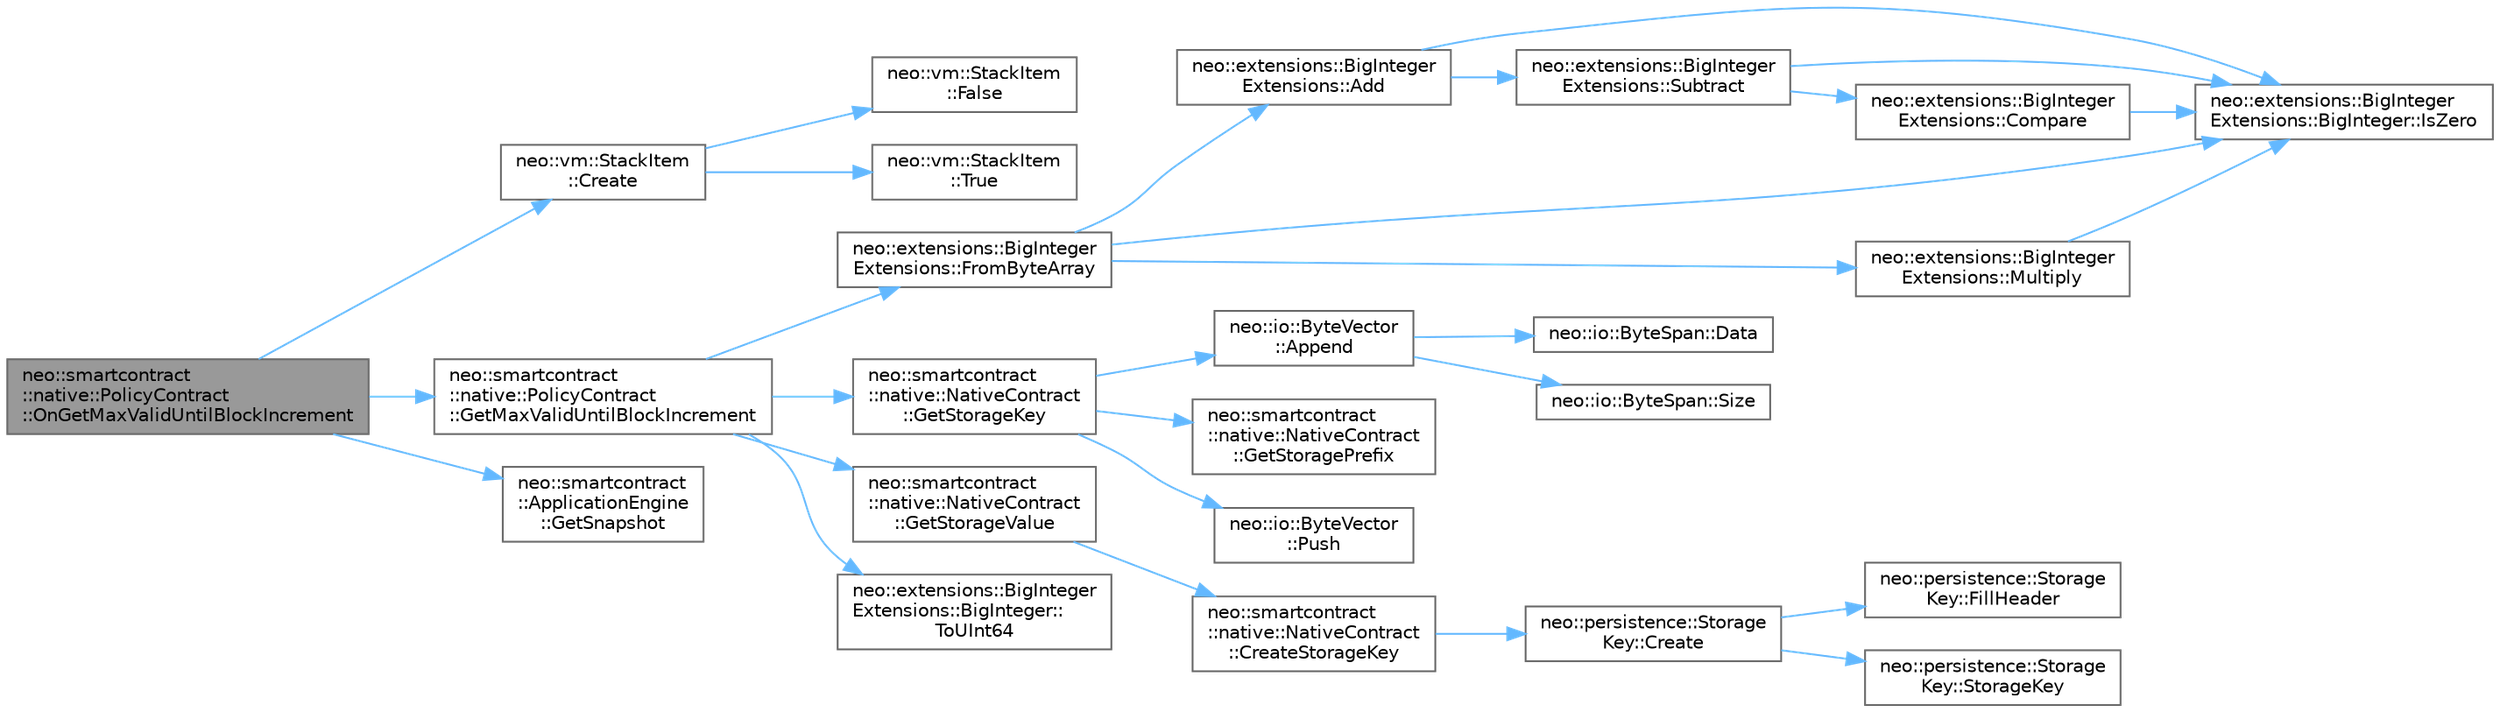 digraph "neo::smartcontract::native::PolicyContract::OnGetMaxValidUntilBlockIncrement"
{
 // LATEX_PDF_SIZE
  bgcolor="transparent";
  edge [fontname=Helvetica,fontsize=10,labelfontname=Helvetica,labelfontsize=10];
  node [fontname=Helvetica,fontsize=10,shape=box,height=0.2,width=0.4];
  rankdir="LR";
  Node1 [id="Node000001",label="neo::smartcontract\l::native::PolicyContract\l::OnGetMaxValidUntilBlockIncrement",height=0.2,width=0.4,color="gray40", fillcolor="grey60", style="filled", fontcolor="black",tooltip="Handles the getMaxValidUntilBlockIncrement method."];
  Node1 -> Node2 [id="edge1_Node000001_Node000002",color="steelblue1",style="solid",tooltip=" "];
  Node2 [id="Node000002",label="neo::vm::StackItem\l::Create",height=0.2,width=0.4,color="grey40", fillcolor="white", style="filled",URL="$classneo_1_1vm_1_1_stack_item.html#a1d67a8c02d58d56410378b997c2e7855",tooltip="Creates a primitive stack item."];
  Node2 -> Node3 [id="edge2_Node000002_Node000003",color="steelblue1",style="solid",tooltip=" "];
  Node3 [id="Node000003",label="neo::vm::StackItem\l::False",height=0.2,width=0.4,color="grey40", fillcolor="white", style="filled",URL="$classneo_1_1vm_1_1_stack_item.html#a759c1a70f6481936eb089083a5fa2d4e",tooltip="Gets the false stack item."];
  Node2 -> Node4 [id="edge3_Node000002_Node000004",color="steelblue1",style="solid",tooltip=" "];
  Node4 [id="Node000004",label="neo::vm::StackItem\l::True",height=0.2,width=0.4,color="grey40", fillcolor="white", style="filled",URL="$classneo_1_1vm_1_1_stack_item.html#ac5c88a02b66663d80e61942bb425391c",tooltip="Gets the true stack item."];
  Node1 -> Node5 [id="edge4_Node000001_Node000005",color="steelblue1",style="solid",tooltip=" "];
  Node5 [id="Node000005",label="neo::smartcontract\l::native::PolicyContract\l::GetMaxValidUntilBlockIncrement",height=0.2,width=0.4,color="grey40", fillcolor="white", style="filled",URL="$classneo_1_1smartcontract_1_1native_1_1_policy_contract.html#a82eed1e13678cf97bf8d7dd9d0686372",tooltip="Gets the max valid until block increment."];
  Node5 -> Node6 [id="edge5_Node000005_Node000006",color="steelblue1",style="solid",tooltip=" "];
  Node6 [id="Node000006",label="neo::extensions::BigInteger\lExtensions::FromByteArray",height=0.2,width=0.4,color="grey40", fillcolor="white", style="filled",URL="$classneo_1_1extensions_1_1_big_integer_extensions.html#aa71d664741dd7572f71eb47d044c5d5a",tooltip="Create BigInteger from byte array."];
  Node6 -> Node7 [id="edge6_Node000006_Node000007",color="steelblue1",style="solid",tooltip=" "];
  Node7 [id="Node000007",label="neo::extensions::BigInteger\lExtensions::Add",height=0.2,width=0.4,color="grey40", fillcolor="white", style="filled",URL="$classneo_1_1extensions_1_1_big_integer_extensions.html#a43bb1d4c21295fce34a108540f56b805",tooltip="Add two BigIntegers."];
  Node7 -> Node8 [id="edge7_Node000007_Node000008",color="steelblue1",style="solid",tooltip=" "];
  Node8 [id="Node000008",label="neo::extensions::BigInteger\lExtensions::BigInteger::IsZero",height=0.2,width=0.4,color="grey40", fillcolor="white", style="filled",URL="$structneo_1_1extensions_1_1_big_integer_extensions_1_1_big_integer.html#a5678a4138aa2b7d1395ecf1091be4334",tooltip=" "];
  Node7 -> Node9 [id="edge8_Node000007_Node000009",color="steelblue1",style="solid",tooltip=" "];
  Node9 [id="Node000009",label="neo::extensions::BigInteger\lExtensions::Subtract",height=0.2,width=0.4,color="grey40", fillcolor="white", style="filled",URL="$classneo_1_1extensions_1_1_big_integer_extensions.html#a9bb4f8270323224c45e9d77d6af3d4b4",tooltip="Subtract two BigIntegers."];
  Node9 -> Node10 [id="edge9_Node000009_Node000010",color="steelblue1",style="solid",tooltip=" "];
  Node10 [id="Node000010",label="neo::extensions::BigInteger\lExtensions::Compare",height=0.2,width=0.4,color="grey40", fillcolor="white", style="filled",URL="$classneo_1_1extensions_1_1_big_integer_extensions.html#ad0d4a34aaab8b612a96a95820908c2cd",tooltip="Compare two BigIntegers."];
  Node10 -> Node8 [id="edge10_Node000010_Node000008",color="steelblue1",style="solid",tooltip=" "];
  Node9 -> Node8 [id="edge11_Node000009_Node000008",color="steelblue1",style="solid",tooltip=" "];
  Node6 -> Node8 [id="edge12_Node000006_Node000008",color="steelblue1",style="solid",tooltip=" "];
  Node6 -> Node11 [id="edge13_Node000006_Node000011",color="steelblue1",style="solid",tooltip=" "];
  Node11 [id="Node000011",label="neo::extensions::BigInteger\lExtensions::Multiply",height=0.2,width=0.4,color="grey40", fillcolor="white", style="filled",URL="$classneo_1_1extensions_1_1_big_integer_extensions.html#ac6627f6c998190f7a2c372f8e4e54efb",tooltip="Multiply two BigIntegers."];
  Node11 -> Node8 [id="edge14_Node000011_Node000008",color="steelblue1",style="solid",tooltip=" "];
  Node5 -> Node12 [id="edge15_Node000005_Node000012",color="steelblue1",style="solid",tooltip=" "];
  Node12 [id="Node000012",label="neo::smartcontract\l::native::NativeContract\l::GetStorageKey",height=0.2,width=0.4,color="grey40", fillcolor="white", style="filled",URL="$classneo_1_1smartcontract_1_1native_1_1_native_contract.html#aaa080efcc4d7deced7aded7bb968cd9c",tooltip="Gets the storage key."];
  Node12 -> Node13 [id="edge16_Node000012_Node000013",color="steelblue1",style="solid",tooltip=" "];
  Node13 [id="Node000013",label="neo::io::ByteVector\l::Append",height=0.2,width=0.4,color="grey40", fillcolor="white", style="filled",URL="$classneo_1_1io_1_1_byte_vector.html#a08fe2080218bc11daedc416387e6f37e",tooltip="Appends data to the ByteVector."];
  Node13 -> Node14 [id="edge17_Node000013_Node000014",color="steelblue1",style="solid",tooltip=" "];
  Node14 [id="Node000014",label="neo::io::ByteSpan::Data",height=0.2,width=0.4,color="grey40", fillcolor="white", style="filled",URL="$classneo_1_1io_1_1_byte_span.html#a0285a19eb5cd212ecd1079e0bc5e494c",tooltip="Gets a pointer to the data."];
  Node13 -> Node15 [id="edge18_Node000013_Node000015",color="steelblue1",style="solid",tooltip=" "];
  Node15 [id="Node000015",label="neo::io::ByteSpan::Size",height=0.2,width=0.4,color="grey40", fillcolor="white", style="filled",URL="$classneo_1_1io_1_1_byte_span.html#a4a869430800a37dcbeefac6f36468fcb",tooltip="Gets the size of the ByteSpan."];
  Node12 -> Node16 [id="edge19_Node000012_Node000016",color="steelblue1",style="solid",tooltip=" "];
  Node16 [id="Node000016",label="neo::smartcontract\l::native::NativeContract\l::GetStoragePrefix",height=0.2,width=0.4,color="grey40", fillcolor="white", style="filled",URL="$classneo_1_1smartcontract_1_1native_1_1_native_contract.html#a6d9998fc6c7dbedcc447f403fddb6d08",tooltip="Gets the storage prefix."];
  Node12 -> Node17 [id="edge20_Node000012_Node000017",color="steelblue1",style="solid",tooltip=" "];
  Node17 [id="Node000017",label="neo::io::ByteVector\l::Push",height=0.2,width=0.4,color="grey40", fillcolor="white", style="filled",URL="$classneo_1_1io_1_1_byte_vector.html#a57eb840afcbc9cd7b784081f9f546dab",tooltip="Pushes a byte to the end of the ByteVector."];
  Node5 -> Node18 [id="edge21_Node000005_Node000018",color="steelblue1",style="solid",tooltip=" "];
  Node18 [id="Node000018",label="neo::smartcontract\l::native::NativeContract\l::GetStorageValue",height=0.2,width=0.4,color="grey40", fillcolor="white", style="filled",URL="$classneo_1_1smartcontract_1_1native_1_1_native_contract.html#aa8eed221a7bf2bce103f7e1fef187e6c",tooltip="Gets the storage value."];
  Node18 -> Node19 [id="edge22_Node000018_Node000019",color="steelblue1",style="solid",tooltip=" "];
  Node19 [id="Node000019",label="neo::smartcontract\l::native::NativeContract\l::CreateStorageKey",height=0.2,width=0.4,color="grey40", fillcolor="white", style="filled",URL="$classneo_1_1smartcontract_1_1native_1_1_native_contract.html#a5a9ec24cc4c1584fb00fdf32f614dbd8",tooltip="Creates a storage key with the specified prefix."];
  Node19 -> Node20 [id="edge23_Node000019_Node000020",color="steelblue1",style="solid",tooltip=" "];
  Node20 [id="Node000020",label="neo::persistence::Storage\lKey::Create",height=0.2,width=0.4,color="grey40", fillcolor="white", style="filled",URL="$classneo_1_1persistence_1_1_storage_key.html#ae7001770e96642cfdb2f878c6264bf51",tooltip="Creates a storage key with contract ID and prefix."];
  Node20 -> Node21 [id="edge24_Node000020_Node000021",color="steelblue1",style="solid",tooltip=" "];
  Node21 [id="Node000021",label="neo::persistence::Storage\lKey::FillHeader",height=0.2,width=0.4,color="grey40", fillcolor="white", style="filled",URL="$classneo_1_1persistence_1_1_storage_key.html#a4a6ee8a47d7cfb0b3802d3697ddf571f",tooltip="Fills the header (contract ID + prefix) into a span."];
  Node20 -> Node22 [id="edge25_Node000020_Node000022",color="steelblue1",style="solid",tooltip=" "];
  Node22 [id="Node000022",label="neo::persistence::Storage\lKey::StorageKey",height=0.2,width=0.4,color="grey40", fillcolor="white", style="filled",URL="$classneo_1_1persistence_1_1_storage_key.html#a26e71bde9629f81837c84d69d83fd75a",tooltip="Constructs an empty StorageKey."];
  Node5 -> Node23 [id="edge26_Node000005_Node000023",color="steelblue1",style="solid",tooltip=" "];
  Node23 [id="Node000023",label="neo::extensions::BigInteger\lExtensions::BigInteger::\lToUInt64",height=0.2,width=0.4,color="grey40", fillcolor="white", style="filled",URL="$structneo_1_1extensions_1_1_big_integer_extensions_1_1_big_integer.html#a415310e14004bd1dd50508ed13ddaeae",tooltip=" "];
  Node1 -> Node24 [id="edge27_Node000001_Node000024",color="steelblue1",style="solid",tooltip=" "];
  Node24 [id="Node000024",label="neo::smartcontract\l::ApplicationEngine\l::GetSnapshot",height=0.2,width=0.4,color="grey40", fillcolor="white", style="filled",URL="$classneo_1_1smartcontract_1_1_application_engine.html#a4b11ba8a68aa0ac32ba0263c293ff1e4",tooltip="Gets the snapshot."];
}
